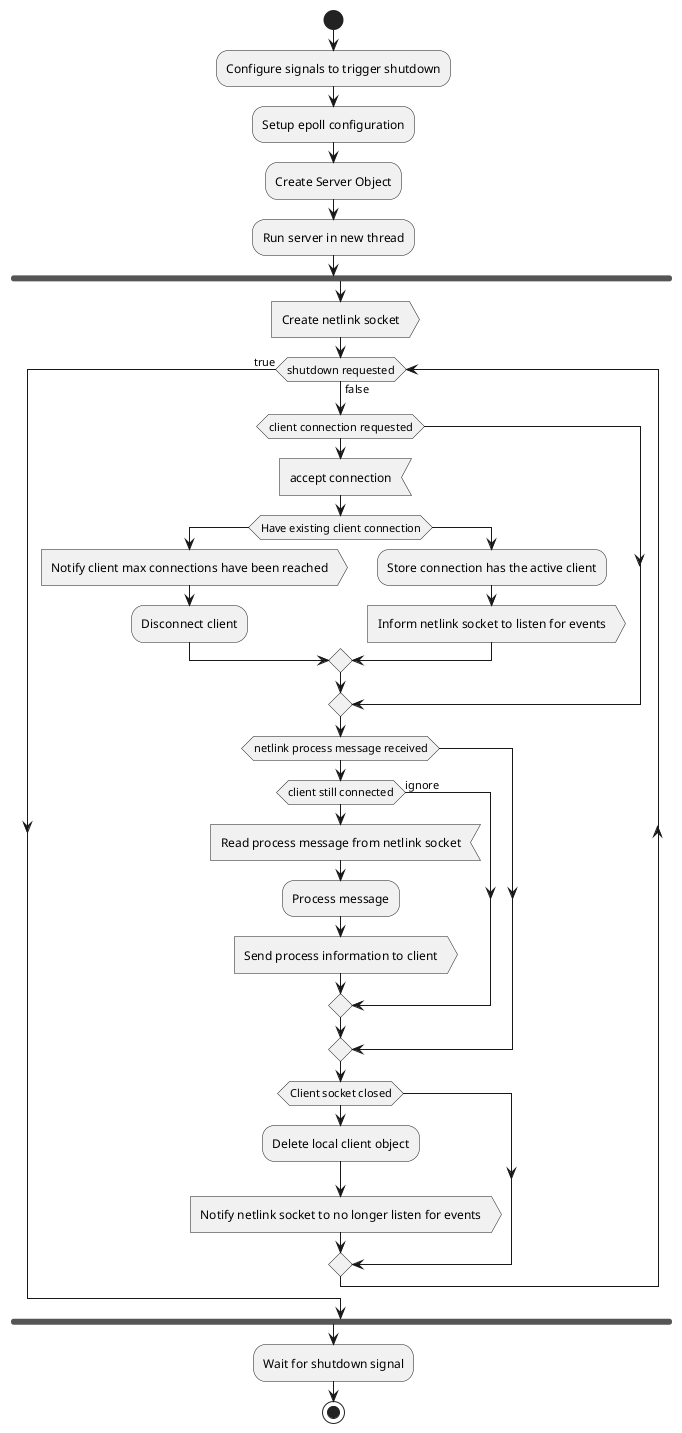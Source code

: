 @startuml(id=SERVER) Server
start
:Configure signals to trigger shutdown;
:Setup epoll configuration;
:Create Server Object;
:Run server in new thread;
fork
  :Create netlink socket>
  while(shutdown requested) is (false)
    if (client connection requested) then
      :accept connection<
      if (Have existing client connection) then
        :Notify client max connections have been reached>
        :Disconnect client;
      else
        :Store connection has the active client;
        :Inform netlink socket to listen for events>
      endif
    endif
    if (netlink process message received) then
      if (client still connected) then
        :Read process message from netlink socket<
        :Process message;
        :Send process information to client>
      else (ignore)
      endif
    endif
    if (Client socket closed) then
      :Delete local client object;
      :Notify netlink socket to no longer listen for events>
    endif
  endwhile(true)
end fork
:Wait for shutdown signal;
stop
@enduml